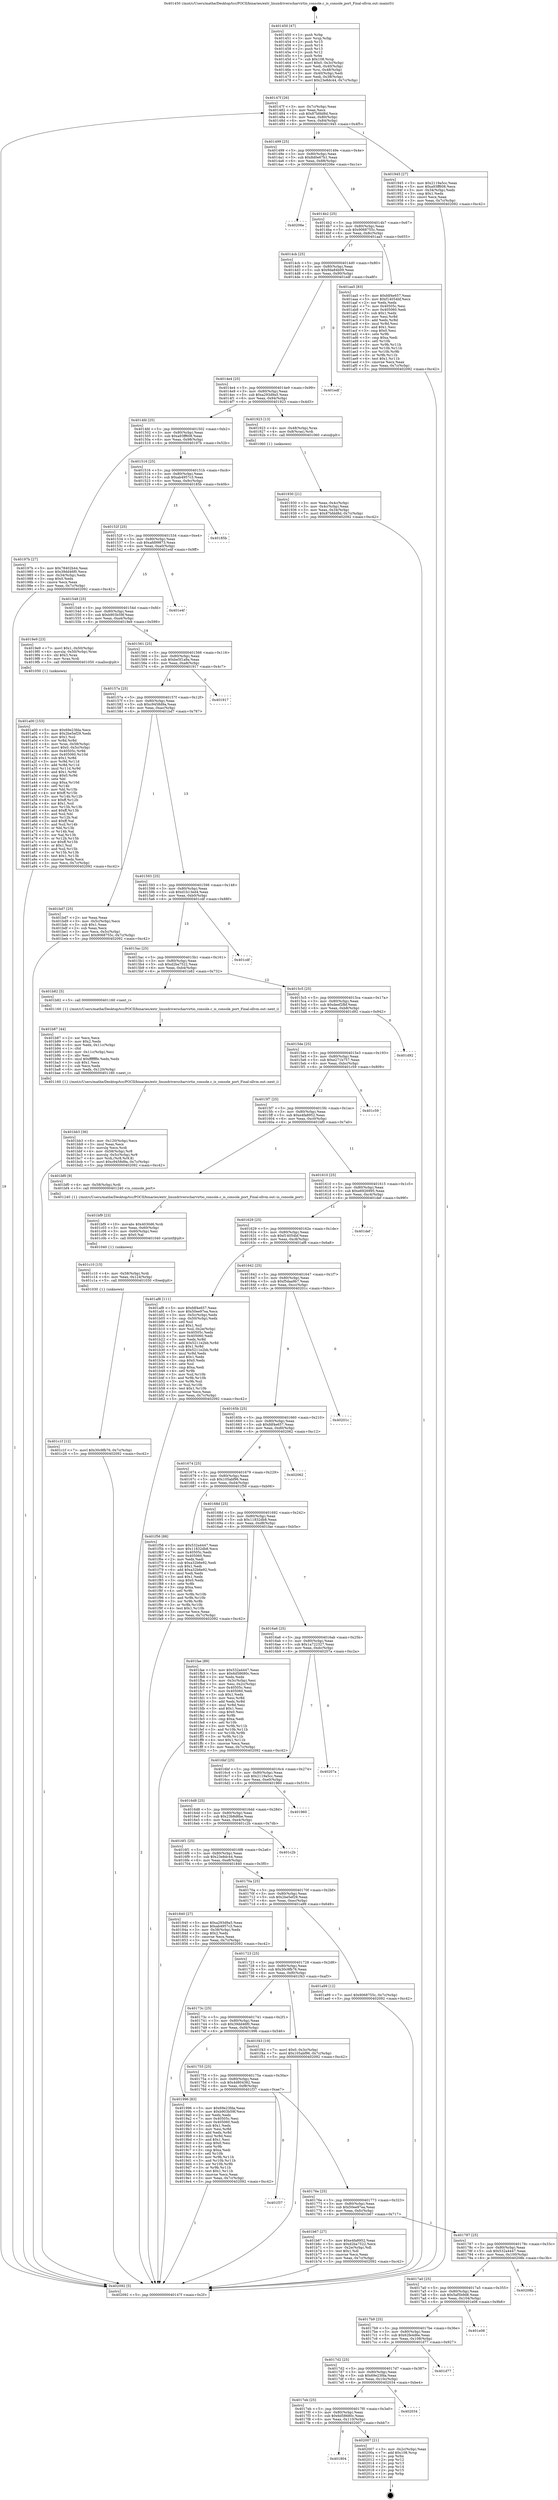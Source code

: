 digraph "0x401450" {
  label = "0x401450 (/mnt/c/Users/mathe/Desktop/tcc/POCII/binaries/extr_linuxdriverscharvirtio_console.c_is_console_port_Final-ollvm.out::main(0))"
  labelloc = "t"
  node[shape=record]

  Entry [label="",width=0.3,height=0.3,shape=circle,fillcolor=black,style=filled]
  "0x40147f" [label="{
     0x40147f [26]\l
     | [instrs]\l
     &nbsp;&nbsp;0x40147f \<+3\>: mov -0x7c(%rbp),%eax\l
     &nbsp;&nbsp;0x401482 \<+2\>: mov %eax,%ecx\l
     &nbsp;&nbsp;0x401484 \<+6\>: sub $0x87bfdd8d,%ecx\l
     &nbsp;&nbsp;0x40148a \<+3\>: mov %eax,-0x80(%rbp)\l
     &nbsp;&nbsp;0x40148d \<+6\>: mov %ecx,-0x84(%rbp)\l
     &nbsp;&nbsp;0x401493 \<+6\>: je 0000000000401945 \<main+0x4f5\>\l
  }"]
  "0x401945" [label="{
     0x401945 [27]\l
     | [instrs]\l
     &nbsp;&nbsp;0x401945 \<+5\>: mov $0x2119a5cc,%eax\l
     &nbsp;&nbsp;0x40194a \<+5\>: mov $0xa93ff608,%ecx\l
     &nbsp;&nbsp;0x40194f \<+3\>: mov -0x34(%rbp),%edx\l
     &nbsp;&nbsp;0x401952 \<+3\>: cmp $0x1,%edx\l
     &nbsp;&nbsp;0x401955 \<+3\>: cmovl %ecx,%eax\l
     &nbsp;&nbsp;0x401958 \<+3\>: mov %eax,-0x7c(%rbp)\l
     &nbsp;&nbsp;0x40195b \<+5\>: jmp 0000000000402092 \<main+0xc42\>\l
  }"]
  "0x401499" [label="{
     0x401499 [25]\l
     | [instrs]\l
     &nbsp;&nbsp;0x401499 \<+5\>: jmp 000000000040149e \<main+0x4e\>\l
     &nbsp;&nbsp;0x40149e \<+3\>: mov -0x80(%rbp),%eax\l
     &nbsp;&nbsp;0x4014a1 \<+5\>: sub $0x8d0e67b1,%eax\l
     &nbsp;&nbsp;0x4014a6 \<+6\>: mov %eax,-0x88(%rbp)\l
     &nbsp;&nbsp;0x4014ac \<+6\>: je 000000000040206e \<main+0xc1e\>\l
  }"]
  Exit [label="",width=0.3,height=0.3,shape=circle,fillcolor=black,style=filled,peripheries=2]
  "0x40206e" [label="{
     0x40206e\l
  }", style=dashed]
  "0x4014b2" [label="{
     0x4014b2 [25]\l
     | [instrs]\l
     &nbsp;&nbsp;0x4014b2 \<+5\>: jmp 00000000004014b7 \<main+0x67\>\l
     &nbsp;&nbsp;0x4014b7 \<+3\>: mov -0x80(%rbp),%eax\l
     &nbsp;&nbsp;0x4014ba \<+5\>: sub $0x9068755c,%eax\l
     &nbsp;&nbsp;0x4014bf \<+6\>: mov %eax,-0x8c(%rbp)\l
     &nbsp;&nbsp;0x4014c5 \<+6\>: je 0000000000401aa5 \<main+0x655\>\l
  }"]
  "0x401804" [label="{
     0x401804\l
  }", style=dashed]
  "0x401aa5" [label="{
     0x401aa5 [83]\l
     | [instrs]\l
     &nbsp;&nbsp;0x401aa5 \<+5\>: mov $0xfdf4e657,%eax\l
     &nbsp;&nbsp;0x401aaa \<+5\>: mov $0xf14054bf,%ecx\l
     &nbsp;&nbsp;0x401aaf \<+2\>: xor %edx,%edx\l
     &nbsp;&nbsp;0x401ab1 \<+7\>: mov 0x40505c,%esi\l
     &nbsp;&nbsp;0x401ab8 \<+7\>: mov 0x405060,%edi\l
     &nbsp;&nbsp;0x401abf \<+3\>: sub $0x1,%edx\l
     &nbsp;&nbsp;0x401ac2 \<+3\>: mov %esi,%r8d\l
     &nbsp;&nbsp;0x401ac5 \<+3\>: add %edx,%r8d\l
     &nbsp;&nbsp;0x401ac8 \<+4\>: imul %r8d,%esi\l
     &nbsp;&nbsp;0x401acc \<+3\>: and $0x1,%esi\l
     &nbsp;&nbsp;0x401acf \<+3\>: cmp $0x0,%esi\l
     &nbsp;&nbsp;0x401ad2 \<+4\>: sete %r9b\l
     &nbsp;&nbsp;0x401ad6 \<+3\>: cmp $0xa,%edi\l
     &nbsp;&nbsp;0x401ad9 \<+4\>: setl %r10b\l
     &nbsp;&nbsp;0x401add \<+3\>: mov %r9b,%r11b\l
     &nbsp;&nbsp;0x401ae0 \<+3\>: and %r10b,%r11b\l
     &nbsp;&nbsp;0x401ae3 \<+3\>: xor %r10b,%r9b\l
     &nbsp;&nbsp;0x401ae6 \<+3\>: or %r9b,%r11b\l
     &nbsp;&nbsp;0x401ae9 \<+4\>: test $0x1,%r11b\l
     &nbsp;&nbsp;0x401aed \<+3\>: cmovne %ecx,%eax\l
     &nbsp;&nbsp;0x401af0 \<+3\>: mov %eax,-0x7c(%rbp)\l
     &nbsp;&nbsp;0x401af3 \<+5\>: jmp 0000000000402092 \<main+0xc42\>\l
  }"]
  "0x4014cb" [label="{
     0x4014cb [25]\l
     | [instrs]\l
     &nbsp;&nbsp;0x4014cb \<+5\>: jmp 00000000004014d0 \<main+0x80\>\l
     &nbsp;&nbsp;0x4014d0 \<+3\>: mov -0x80(%rbp),%eax\l
     &nbsp;&nbsp;0x4014d3 \<+5\>: sub $0x9da84b09,%eax\l
     &nbsp;&nbsp;0x4014d8 \<+6\>: mov %eax,-0x90(%rbp)\l
     &nbsp;&nbsp;0x4014de \<+6\>: je 0000000000401edf \<main+0xa8f\>\l
  }"]
  "0x402007" [label="{
     0x402007 [21]\l
     | [instrs]\l
     &nbsp;&nbsp;0x402007 \<+3\>: mov -0x2c(%rbp),%eax\l
     &nbsp;&nbsp;0x40200a \<+7\>: add $0x108,%rsp\l
     &nbsp;&nbsp;0x402011 \<+1\>: pop %rbx\l
     &nbsp;&nbsp;0x402012 \<+2\>: pop %r12\l
     &nbsp;&nbsp;0x402014 \<+2\>: pop %r13\l
     &nbsp;&nbsp;0x402016 \<+2\>: pop %r14\l
     &nbsp;&nbsp;0x402018 \<+2\>: pop %r15\l
     &nbsp;&nbsp;0x40201a \<+1\>: pop %rbp\l
     &nbsp;&nbsp;0x40201b \<+1\>: ret\l
  }"]
  "0x401edf" [label="{
     0x401edf\l
  }", style=dashed]
  "0x4014e4" [label="{
     0x4014e4 [25]\l
     | [instrs]\l
     &nbsp;&nbsp;0x4014e4 \<+5\>: jmp 00000000004014e9 \<main+0x99\>\l
     &nbsp;&nbsp;0x4014e9 \<+3\>: mov -0x80(%rbp),%eax\l
     &nbsp;&nbsp;0x4014ec \<+5\>: sub $0xa293d9a5,%eax\l
     &nbsp;&nbsp;0x4014f1 \<+6\>: mov %eax,-0x94(%rbp)\l
     &nbsp;&nbsp;0x4014f7 \<+6\>: je 0000000000401923 \<main+0x4d3\>\l
  }"]
  "0x4017eb" [label="{
     0x4017eb [25]\l
     | [instrs]\l
     &nbsp;&nbsp;0x4017eb \<+5\>: jmp 00000000004017f0 \<main+0x3a0\>\l
     &nbsp;&nbsp;0x4017f0 \<+3\>: mov -0x80(%rbp),%eax\l
     &nbsp;&nbsp;0x4017f3 \<+5\>: sub $0x6d58680c,%eax\l
     &nbsp;&nbsp;0x4017f8 \<+6\>: mov %eax,-0x110(%rbp)\l
     &nbsp;&nbsp;0x4017fe \<+6\>: je 0000000000402007 \<main+0xbb7\>\l
  }"]
  "0x401923" [label="{
     0x401923 [13]\l
     | [instrs]\l
     &nbsp;&nbsp;0x401923 \<+4\>: mov -0x48(%rbp),%rax\l
     &nbsp;&nbsp;0x401927 \<+4\>: mov 0x8(%rax),%rdi\l
     &nbsp;&nbsp;0x40192b \<+5\>: call 0000000000401060 \<atoi@plt\>\l
     | [calls]\l
     &nbsp;&nbsp;0x401060 \{1\} (unknown)\l
  }"]
  "0x4014fd" [label="{
     0x4014fd [25]\l
     | [instrs]\l
     &nbsp;&nbsp;0x4014fd \<+5\>: jmp 0000000000401502 \<main+0xb2\>\l
     &nbsp;&nbsp;0x401502 \<+3\>: mov -0x80(%rbp),%eax\l
     &nbsp;&nbsp;0x401505 \<+5\>: sub $0xa93ff608,%eax\l
     &nbsp;&nbsp;0x40150a \<+6\>: mov %eax,-0x98(%rbp)\l
     &nbsp;&nbsp;0x401510 \<+6\>: je 000000000040197b \<main+0x52b\>\l
  }"]
  "0x402034" [label="{
     0x402034\l
  }", style=dashed]
  "0x40197b" [label="{
     0x40197b [27]\l
     | [instrs]\l
     &nbsp;&nbsp;0x40197b \<+5\>: mov $0x78402b44,%eax\l
     &nbsp;&nbsp;0x401980 \<+5\>: mov $0x39dd46f0,%ecx\l
     &nbsp;&nbsp;0x401985 \<+3\>: mov -0x34(%rbp),%edx\l
     &nbsp;&nbsp;0x401988 \<+3\>: cmp $0x0,%edx\l
     &nbsp;&nbsp;0x40198b \<+3\>: cmove %ecx,%eax\l
     &nbsp;&nbsp;0x40198e \<+3\>: mov %eax,-0x7c(%rbp)\l
     &nbsp;&nbsp;0x401991 \<+5\>: jmp 0000000000402092 \<main+0xc42\>\l
  }"]
  "0x401516" [label="{
     0x401516 [25]\l
     | [instrs]\l
     &nbsp;&nbsp;0x401516 \<+5\>: jmp 000000000040151b \<main+0xcb\>\l
     &nbsp;&nbsp;0x40151b \<+3\>: mov -0x80(%rbp),%eax\l
     &nbsp;&nbsp;0x40151e \<+5\>: sub $0xab4957c3,%eax\l
     &nbsp;&nbsp;0x401523 \<+6\>: mov %eax,-0x9c(%rbp)\l
     &nbsp;&nbsp;0x401529 \<+6\>: je 000000000040185b \<main+0x40b\>\l
  }"]
  "0x4017d2" [label="{
     0x4017d2 [25]\l
     | [instrs]\l
     &nbsp;&nbsp;0x4017d2 \<+5\>: jmp 00000000004017d7 \<main+0x387\>\l
     &nbsp;&nbsp;0x4017d7 \<+3\>: mov -0x80(%rbp),%eax\l
     &nbsp;&nbsp;0x4017da \<+5\>: sub $0x69e23fda,%eax\l
     &nbsp;&nbsp;0x4017df \<+6\>: mov %eax,-0x10c(%rbp)\l
     &nbsp;&nbsp;0x4017e5 \<+6\>: je 0000000000402034 \<main+0xbe4\>\l
  }"]
  "0x40185b" [label="{
     0x40185b\l
  }", style=dashed]
  "0x40152f" [label="{
     0x40152f [25]\l
     | [instrs]\l
     &nbsp;&nbsp;0x40152f \<+5\>: jmp 0000000000401534 \<main+0xe4\>\l
     &nbsp;&nbsp;0x401534 \<+3\>: mov -0x80(%rbp),%eax\l
     &nbsp;&nbsp;0x401537 \<+5\>: sub $0xafd99873,%eax\l
     &nbsp;&nbsp;0x40153c \<+6\>: mov %eax,-0xa0(%rbp)\l
     &nbsp;&nbsp;0x401542 \<+6\>: je 0000000000401e4f \<main+0x9ff\>\l
  }"]
  "0x401d77" [label="{
     0x401d77\l
  }", style=dashed]
  "0x401e4f" [label="{
     0x401e4f\l
  }", style=dashed]
  "0x401548" [label="{
     0x401548 [25]\l
     | [instrs]\l
     &nbsp;&nbsp;0x401548 \<+5\>: jmp 000000000040154d \<main+0xfd\>\l
     &nbsp;&nbsp;0x40154d \<+3\>: mov -0x80(%rbp),%eax\l
     &nbsp;&nbsp;0x401550 \<+5\>: sub $0xb903b59f,%eax\l
     &nbsp;&nbsp;0x401555 \<+6\>: mov %eax,-0xa4(%rbp)\l
     &nbsp;&nbsp;0x40155b \<+6\>: je 00000000004019e9 \<main+0x599\>\l
  }"]
  "0x4017b9" [label="{
     0x4017b9 [25]\l
     | [instrs]\l
     &nbsp;&nbsp;0x4017b9 \<+5\>: jmp 00000000004017be \<main+0x36e\>\l
     &nbsp;&nbsp;0x4017be \<+3\>: mov -0x80(%rbp),%eax\l
     &nbsp;&nbsp;0x4017c1 \<+5\>: sub $0x62fe4d6e,%eax\l
     &nbsp;&nbsp;0x4017c6 \<+6\>: mov %eax,-0x108(%rbp)\l
     &nbsp;&nbsp;0x4017cc \<+6\>: je 0000000000401d77 \<main+0x927\>\l
  }"]
  "0x4019e9" [label="{
     0x4019e9 [23]\l
     | [instrs]\l
     &nbsp;&nbsp;0x4019e9 \<+7\>: movl $0x1,-0x50(%rbp)\l
     &nbsp;&nbsp;0x4019f0 \<+4\>: movslq -0x50(%rbp),%rax\l
     &nbsp;&nbsp;0x4019f4 \<+4\>: shl $0x3,%rax\l
     &nbsp;&nbsp;0x4019f8 \<+3\>: mov %rax,%rdi\l
     &nbsp;&nbsp;0x4019fb \<+5\>: call 0000000000401050 \<malloc@plt\>\l
     | [calls]\l
     &nbsp;&nbsp;0x401050 \{1\} (unknown)\l
  }"]
  "0x401561" [label="{
     0x401561 [25]\l
     | [instrs]\l
     &nbsp;&nbsp;0x401561 \<+5\>: jmp 0000000000401566 \<main+0x116\>\l
     &nbsp;&nbsp;0x401566 \<+3\>: mov -0x80(%rbp),%eax\l
     &nbsp;&nbsp;0x401569 \<+5\>: sub $0xbe5f1a9a,%eax\l
     &nbsp;&nbsp;0x40156e \<+6\>: mov %eax,-0xa8(%rbp)\l
     &nbsp;&nbsp;0x401574 \<+6\>: je 0000000000401917 \<main+0x4c7\>\l
  }"]
  "0x401e08" [label="{
     0x401e08\l
  }", style=dashed]
  "0x401917" [label="{
     0x401917\l
  }", style=dashed]
  "0x40157a" [label="{
     0x40157a [25]\l
     | [instrs]\l
     &nbsp;&nbsp;0x40157a \<+5\>: jmp 000000000040157f \<main+0x12f\>\l
     &nbsp;&nbsp;0x40157f \<+3\>: mov -0x80(%rbp),%eax\l
     &nbsp;&nbsp;0x401582 \<+5\>: sub $0xc9458d9a,%eax\l
     &nbsp;&nbsp;0x401587 \<+6\>: mov %eax,-0xac(%rbp)\l
     &nbsp;&nbsp;0x40158d \<+6\>: je 0000000000401bd7 \<main+0x787\>\l
  }"]
  "0x4017a0" [label="{
     0x4017a0 [25]\l
     | [instrs]\l
     &nbsp;&nbsp;0x4017a0 \<+5\>: jmp 00000000004017a5 \<main+0x355\>\l
     &nbsp;&nbsp;0x4017a5 \<+3\>: mov -0x80(%rbp),%eax\l
     &nbsp;&nbsp;0x4017a8 \<+5\>: sub $0x5af5b9d8,%eax\l
     &nbsp;&nbsp;0x4017ad \<+6\>: mov %eax,-0x104(%rbp)\l
     &nbsp;&nbsp;0x4017b3 \<+6\>: je 0000000000401e08 \<main+0x9b8\>\l
  }"]
  "0x401bd7" [label="{
     0x401bd7 [25]\l
     | [instrs]\l
     &nbsp;&nbsp;0x401bd7 \<+2\>: xor %eax,%eax\l
     &nbsp;&nbsp;0x401bd9 \<+3\>: mov -0x5c(%rbp),%ecx\l
     &nbsp;&nbsp;0x401bdc \<+3\>: sub $0x1,%eax\l
     &nbsp;&nbsp;0x401bdf \<+2\>: sub %eax,%ecx\l
     &nbsp;&nbsp;0x401be1 \<+3\>: mov %ecx,-0x5c(%rbp)\l
     &nbsp;&nbsp;0x401be4 \<+7\>: movl $0x9068755c,-0x7c(%rbp)\l
     &nbsp;&nbsp;0x401beb \<+5\>: jmp 0000000000402092 \<main+0xc42\>\l
  }"]
  "0x401593" [label="{
     0x401593 [25]\l
     | [instrs]\l
     &nbsp;&nbsp;0x401593 \<+5\>: jmp 0000000000401598 \<main+0x148\>\l
     &nbsp;&nbsp;0x401598 \<+3\>: mov -0x80(%rbp),%eax\l
     &nbsp;&nbsp;0x40159b \<+5\>: sub $0xd1b13ed4,%eax\l
     &nbsp;&nbsp;0x4015a0 \<+6\>: mov %eax,-0xb0(%rbp)\l
     &nbsp;&nbsp;0x4015a6 \<+6\>: je 0000000000401cdf \<main+0x88f\>\l
  }"]
  "0x40208b" [label="{
     0x40208b\l
  }", style=dashed]
  "0x401cdf" [label="{
     0x401cdf\l
  }", style=dashed]
  "0x4015ac" [label="{
     0x4015ac [25]\l
     | [instrs]\l
     &nbsp;&nbsp;0x4015ac \<+5\>: jmp 00000000004015b1 \<main+0x161\>\l
     &nbsp;&nbsp;0x4015b1 \<+3\>: mov -0x80(%rbp),%eax\l
     &nbsp;&nbsp;0x4015b4 \<+5\>: sub $0xd2ba7522,%eax\l
     &nbsp;&nbsp;0x4015b9 \<+6\>: mov %eax,-0xb4(%rbp)\l
     &nbsp;&nbsp;0x4015bf \<+6\>: je 0000000000401b82 \<main+0x732\>\l
  }"]
  "0x401c1f" [label="{
     0x401c1f [12]\l
     | [instrs]\l
     &nbsp;&nbsp;0x401c1f \<+7\>: movl $0x30c9fb76,-0x7c(%rbp)\l
     &nbsp;&nbsp;0x401c26 \<+5\>: jmp 0000000000402092 \<main+0xc42\>\l
  }"]
  "0x401b82" [label="{
     0x401b82 [5]\l
     | [instrs]\l
     &nbsp;&nbsp;0x401b82 \<+5\>: call 0000000000401160 \<next_i\>\l
     | [calls]\l
     &nbsp;&nbsp;0x401160 \{1\} (/mnt/c/Users/mathe/Desktop/tcc/POCII/binaries/extr_linuxdriverscharvirtio_console.c_is_console_port_Final-ollvm.out::next_i)\l
  }"]
  "0x4015c5" [label="{
     0x4015c5 [25]\l
     | [instrs]\l
     &nbsp;&nbsp;0x4015c5 \<+5\>: jmp 00000000004015ca \<main+0x17a\>\l
     &nbsp;&nbsp;0x4015ca \<+3\>: mov -0x80(%rbp),%eax\l
     &nbsp;&nbsp;0x4015cd \<+5\>: sub $0xdeef2fbf,%eax\l
     &nbsp;&nbsp;0x4015d2 \<+6\>: mov %eax,-0xb8(%rbp)\l
     &nbsp;&nbsp;0x4015d8 \<+6\>: je 0000000000401d92 \<main+0x942\>\l
  }"]
  "0x401c10" [label="{
     0x401c10 [15]\l
     | [instrs]\l
     &nbsp;&nbsp;0x401c10 \<+4\>: mov -0x58(%rbp),%rdi\l
     &nbsp;&nbsp;0x401c14 \<+6\>: mov %eax,-0x124(%rbp)\l
     &nbsp;&nbsp;0x401c1a \<+5\>: call 0000000000401030 \<free@plt\>\l
     | [calls]\l
     &nbsp;&nbsp;0x401030 \{1\} (unknown)\l
  }"]
  "0x401d92" [label="{
     0x401d92\l
  }", style=dashed]
  "0x4015de" [label="{
     0x4015de [25]\l
     | [instrs]\l
     &nbsp;&nbsp;0x4015de \<+5\>: jmp 00000000004015e3 \<main+0x193\>\l
     &nbsp;&nbsp;0x4015e3 \<+3\>: mov -0x80(%rbp),%eax\l
     &nbsp;&nbsp;0x4015e6 \<+5\>: sub $0xe271b757,%eax\l
     &nbsp;&nbsp;0x4015eb \<+6\>: mov %eax,-0xbc(%rbp)\l
     &nbsp;&nbsp;0x4015f1 \<+6\>: je 0000000000401c59 \<main+0x809\>\l
  }"]
  "0x401bf9" [label="{
     0x401bf9 [23]\l
     | [instrs]\l
     &nbsp;&nbsp;0x401bf9 \<+10\>: movabs $0x4030d6,%rdi\l
     &nbsp;&nbsp;0x401c03 \<+3\>: mov %eax,-0x60(%rbp)\l
     &nbsp;&nbsp;0x401c06 \<+3\>: mov -0x60(%rbp),%esi\l
     &nbsp;&nbsp;0x401c09 \<+2\>: mov $0x0,%al\l
     &nbsp;&nbsp;0x401c0b \<+5\>: call 0000000000401040 \<printf@plt\>\l
     | [calls]\l
     &nbsp;&nbsp;0x401040 \{1\} (unknown)\l
  }"]
  "0x401c59" [label="{
     0x401c59\l
  }", style=dashed]
  "0x4015f7" [label="{
     0x4015f7 [25]\l
     | [instrs]\l
     &nbsp;&nbsp;0x4015f7 \<+5\>: jmp 00000000004015fc \<main+0x1ac\>\l
     &nbsp;&nbsp;0x4015fc \<+3\>: mov -0x80(%rbp),%eax\l
     &nbsp;&nbsp;0x4015ff \<+5\>: sub $0xe4fa8952,%eax\l
     &nbsp;&nbsp;0x401604 \<+6\>: mov %eax,-0xc0(%rbp)\l
     &nbsp;&nbsp;0x40160a \<+6\>: je 0000000000401bf0 \<main+0x7a0\>\l
  }"]
  "0x401bb3" [label="{
     0x401bb3 [36]\l
     | [instrs]\l
     &nbsp;&nbsp;0x401bb3 \<+6\>: mov -0x120(%rbp),%ecx\l
     &nbsp;&nbsp;0x401bb9 \<+3\>: imul %eax,%ecx\l
     &nbsp;&nbsp;0x401bbc \<+3\>: movslq %ecx,%rdi\l
     &nbsp;&nbsp;0x401bbf \<+4\>: mov -0x58(%rbp),%r8\l
     &nbsp;&nbsp;0x401bc3 \<+4\>: movslq -0x5c(%rbp),%r9\l
     &nbsp;&nbsp;0x401bc7 \<+4\>: mov %rdi,(%r8,%r9,8)\l
     &nbsp;&nbsp;0x401bcb \<+7\>: movl $0xc9458d9a,-0x7c(%rbp)\l
     &nbsp;&nbsp;0x401bd2 \<+5\>: jmp 0000000000402092 \<main+0xc42\>\l
  }"]
  "0x401bf0" [label="{
     0x401bf0 [9]\l
     | [instrs]\l
     &nbsp;&nbsp;0x401bf0 \<+4\>: mov -0x58(%rbp),%rdi\l
     &nbsp;&nbsp;0x401bf4 \<+5\>: call 0000000000401240 \<is_console_port\>\l
     | [calls]\l
     &nbsp;&nbsp;0x401240 \{1\} (/mnt/c/Users/mathe/Desktop/tcc/POCII/binaries/extr_linuxdriverscharvirtio_console.c_is_console_port_Final-ollvm.out::is_console_port)\l
  }"]
  "0x401610" [label="{
     0x401610 [25]\l
     | [instrs]\l
     &nbsp;&nbsp;0x401610 \<+5\>: jmp 0000000000401615 \<main+0x1c5\>\l
     &nbsp;&nbsp;0x401615 \<+3\>: mov -0x80(%rbp),%eax\l
     &nbsp;&nbsp;0x401618 \<+5\>: sub $0xe6926995,%eax\l
     &nbsp;&nbsp;0x40161d \<+6\>: mov %eax,-0xc4(%rbp)\l
     &nbsp;&nbsp;0x401623 \<+6\>: je 0000000000401def \<main+0x99f\>\l
  }"]
  "0x401b87" [label="{
     0x401b87 [44]\l
     | [instrs]\l
     &nbsp;&nbsp;0x401b87 \<+2\>: xor %ecx,%ecx\l
     &nbsp;&nbsp;0x401b89 \<+5\>: mov $0x2,%edx\l
     &nbsp;&nbsp;0x401b8e \<+6\>: mov %edx,-0x11c(%rbp)\l
     &nbsp;&nbsp;0x401b94 \<+1\>: cltd\l
     &nbsp;&nbsp;0x401b95 \<+6\>: mov -0x11c(%rbp),%esi\l
     &nbsp;&nbsp;0x401b9b \<+2\>: idiv %esi\l
     &nbsp;&nbsp;0x401b9d \<+6\>: imul $0xfffffffe,%edx,%edx\l
     &nbsp;&nbsp;0x401ba3 \<+3\>: sub $0x1,%ecx\l
     &nbsp;&nbsp;0x401ba6 \<+2\>: sub %ecx,%edx\l
     &nbsp;&nbsp;0x401ba8 \<+6\>: mov %edx,-0x120(%rbp)\l
     &nbsp;&nbsp;0x401bae \<+5\>: call 0000000000401160 \<next_i\>\l
     | [calls]\l
     &nbsp;&nbsp;0x401160 \{1\} (/mnt/c/Users/mathe/Desktop/tcc/POCII/binaries/extr_linuxdriverscharvirtio_console.c_is_console_port_Final-ollvm.out::next_i)\l
  }"]
  "0x401def" [label="{
     0x401def\l
  }", style=dashed]
  "0x401629" [label="{
     0x401629 [25]\l
     | [instrs]\l
     &nbsp;&nbsp;0x401629 \<+5\>: jmp 000000000040162e \<main+0x1de\>\l
     &nbsp;&nbsp;0x40162e \<+3\>: mov -0x80(%rbp),%eax\l
     &nbsp;&nbsp;0x401631 \<+5\>: sub $0xf14054bf,%eax\l
     &nbsp;&nbsp;0x401636 \<+6\>: mov %eax,-0xc8(%rbp)\l
     &nbsp;&nbsp;0x40163c \<+6\>: je 0000000000401af8 \<main+0x6a8\>\l
  }"]
  "0x401787" [label="{
     0x401787 [25]\l
     | [instrs]\l
     &nbsp;&nbsp;0x401787 \<+5\>: jmp 000000000040178c \<main+0x33c\>\l
     &nbsp;&nbsp;0x40178c \<+3\>: mov -0x80(%rbp),%eax\l
     &nbsp;&nbsp;0x40178f \<+5\>: sub $0x532a4447,%eax\l
     &nbsp;&nbsp;0x401794 \<+6\>: mov %eax,-0x100(%rbp)\l
     &nbsp;&nbsp;0x40179a \<+6\>: je 000000000040208b \<main+0xc3b\>\l
  }"]
  "0x401af8" [label="{
     0x401af8 [111]\l
     | [instrs]\l
     &nbsp;&nbsp;0x401af8 \<+5\>: mov $0xfdf4e657,%eax\l
     &nbsp;&nbsp;0x401afd \<+5\>: mov $0x50ee97ea,%ecx\l
     &nbsp;&nbsp;0x401b02 \<+3\>: mov -0x5c(%rbp),%edx\l
     &nbsp;&nbsp;0x401b05 \<+3\>: cmp -0x50(%rbp),%edx\l
     &nbsp;&nbsp;0x401b08 \<+4\>: setl %sil\l
     &nbsp;&nbsp;0x401b0c \<+4\>: and $0x1,%sil\l
     &nbsp;&nbsp;0x401b10 \<+4\>: mov %sil,-0x2e(%rbp)\l
     &nbsp;&nbsp;0x401b14 \<+7\>: mov 0x40505c,%edx\l
     &nbsp;&nbsp;0x401b1b \<+7\>: mov 0x405060,%edi\l
     &nbsp;&nbsp;0x401b22 \<+3\>: mov %edx,%r8d\l
     &nbsp;&nbsp;0x401b25 \<+7\>: add $0x5211e2bb,%r8d\l
     &nbsp;&nbsp;0x401b2c \<+4\>: sub $0x1,%r8d\l
     &nbsp;&nbsp;0x401b30 \<+7\>: sub $0x5211e2bb,%r8d\l
     &nbsp;&nbsp;0x401b37 \<+4\>: imul %r8d,%edx\l
     &nbsp;&nbsp;0x401b3b \<+3\>: and $0x1,%edx\l
     &nbsp;&nbsp;0x401b3e \<+3\>: cmp $0x0,%edx\l
     &nbsp;&nbsp;0x401b41 \<+4\>: sete %sil\l
     &nbsp;&nbsp;0x401b45 \<+3\>: cmp $0xa,%edi\l
     &nbsp;&nbsp;0x401b48 \<+4\>: setl %r9b\l
     &nbsp;&nbsp;0x401b4c \<+3\>: mov %sil,%r10b\l
     &nbsp;&nbsp;0x401b4f \<+3\>: and %r9b,%r10b\l
     &nbsp;&nbsp;0x401b52 \<+3\>: xor %r9b,%sil\l
     &nbsp;&nbsp;0x401b55 \<+3\>: or %sil,%r10b\l
     &nbsp;&nbsp;0x401b58 \<+4\>: test $0x1,%r10b\l
     &nbsp;&nbsp;0x401b5c \<+3\>: cmovne %ecx,%eax\l
     &nbsp;&nbsp;0x401b5f \<+3\>: mov %eax,-0x7c(%rbp)\l
     &nbsp;&nbsp;0x401b62 \<+5\>: jmp 0000000000402092 \<main+0xc42\>\l
  }"]
  "0x401642" [label="{
     0x401642 [25]\l
     | [instrs]\l
     &nbsp;&nbsp;0x401642 \<+5\>: jmp 0000000000401647 \<main+0x1f7\>\l
     &nbsp;&nbsp;0x401647 \<+3\>: mov -0x80(%rbp),%eax\l
     &nbsp;&nbsp;0x40164a \<+5\>: sub $0xf5daa9b7,%eax\l
     &nbsp;&nbsp;0x40164f \<+6\>: mov %eax,-0xcc(%rbp)\l
     &nbsp;&nbsp;0x401655 \<+6\>: je 000000000040201c \<main+0xbcc\>\l
  }"]
  "0x401b67" [label="{
     0x401b67 [27]\l
     | [instrs]\l
     &nbsp;&nbsp;0x401b67 \<+5\>: mov $0xe4fa8952,%eax\l
     &nbsp;&nbsp;0x401b6c \<+5\>: mov $0xd2ba7522,%ecx\l
     &nbsp;&nbsp;0x401b71 \<+3\>: mov -0x2e(%rbp),%dl\l
     &nbsp;&nbsp;0x401b74 \<+3\>: test $0x1,%dl\l
     &nbsp;&nbsp;0x401b77 \<+3\>: cmovne %ecx,%eax\l
     &nbsp;&nbsp;0x401b7a \<+3\>: mov %eax,-0x7c(%rbp)\l
     &nbsp;&nbsp;0x401b7d \<+5\>: jmp 0000000000402092 \<main+0xc42\>\l
  }"]
  "0x40201c" [label="{
     0x40201c\l
  }", style=dashed]
  "0x40165b" [label="{
     0x40165b [25]\l
     | [instrs]\l
     &nbsp;&nbsp;0x40165b \<+5\>: jmp 0000000000401660 \<main+0x210\>\l
     &nbsp;&nbsp;0x401660 \<+3\>: mov -0x80(%rbp),%eax\l
     &nbsp;&nbsp;0x401663 \<+5\>: sub $0xfdf4e657,%eax\l
     &nbsp;&nbsp;0x401668 \<+6\>: mov %eax,-0xd0(%rbp)\l
     &nbsp;&nbsp;0x40166e \<+6\>: je 0000000000402062 \<main+0xc12\>\l
  }"]
  "0x40176e" [label="{
     0x40176e [25]\l
     | [instrs]\l
     &nbsp;&nbsp;0x40176e \<+5\>: jmp 0000000000401773 \<main+0x323\>\l
     &nbsp;&nbsp;0x401773 \<+3\>: mov -0x80(%rbp),%eax\l
     &nbsp;&nbsp;0x401776 \<+5\>: sub $0x50ee97ea,%eax\l
     &nbsp;&nbsp;0x40177b \<+6\>: mov %eax,-0xfc(%rbp)\l
     &nbsp;&nbsp;0x401781 \<+6\>: je 0000000000401b67 \<main+0x717\>\l
  }"]
  "0x402062" [label="{
     0x402062\l
  }", style=dashed]
  "0x401674" [label="{
     0x401674 [25]\l
     | [instrs]\l
     &nbsp;&nbsp;0x401674 \<+5\>: jmp 0000000000401679 \<main+0x229\>\l
     &nbsp;&nbsp;0x401679 \<+3\>: mov -0x80(%rbp),%eax\l
     &nbsp;&nbsp;0x40167c \<+5\>: sub $0x105abf96,%eax\l
     &nbsp;&nbsp;0x401681 \<+6\>: mov %eax,-0xd4(%rbp)\l
     &nbsp;&nbsp;0x401687 \<+6\>: je 0000000000401f56 \<main+0xb06\>\l
  }"]
  "0x401f37" [label="{
     0x401f37\l
  }", style=dashed]
  "0x401f56" [label="{
     0x401f56 [88]\l
     | [instrs]\l
     &nbsp;&nbsp;0x401f56 \<+5\>: mov $0x532a4447,%eax\l
     &nbsp;&nbsp;0x401f5b \<+5\>: mov $0x11832db8,%ecx\l
     &nbsp;&nbsp;0x401f60 \<+7\>: mov 0x40505c,%edx\l
     &nbsp;&nbsp;0x401f67 \<+7\>: mov 0x405060,%esi\l
     &nbsp;&nbsp;0x401f6e \<+2\>: mov %edx,%edi\l
     &nbsp;&nbsp;0x401f70 \<+6\>: sub $0xa32b6e92,%edi\l
     &nbsp;&nbsp;0x401f76 \<+3\>: sub $0x1,%edi\l
     &nbsp;&nbsp;0x401f79 \<+6\>: add $0xa32b6e92,%edi\l
     &nbsp;&nbsp;0x401f7f \<+3\>: imul %edi,%edx\l
     &nbsp;&nbsp;0x401f82 \<+3\>: and $0x1,%edx\l
     &nbsp;&nbsp;0x401f85 \<+3\>: cmp $0x0,%edx\l
     &nbsp;&nbsp;0x401f88 \<+4\>: sete %r8b\l
     &nbsp;&nbsp;0x401f8c \<+3\>: cmp $0xa,%esi\l
     &nbsp;&nbsp;0x401f8f \<+4\>: setl %r9b\l
     &nbsp;&nbsp;0x401f93 \<+3\>: mov %r8b,%r10b\l
     &nbsp;&nbsp;0x401f96 \<+3\>: and %r9b,%r10b\l
     &nbsp;&nbsp;0x401f99 \<+3\>: xor %r9b,%r8b\l
     &nbsp;&nbsp;0x401f9c \<+3\>: or %r8b,%r10b\l
     &nbsp;&nbsp;0x401f9f \<+4\>: test $0x1,%r10b\l
     &nbsp;&nbsp;0x401fa3 \<+3\>: cmovne %ecx,%eax\l
     &nbsp;&nbsp;0x401fa6 \<+3\>: mov %eax,-0x7c(%rbp)\l
     &nbsp;&nbsp;0x401fa9 \<+5\>: jmp 0000000000402092 \<main+0xc42\>\l
  }"]
  "0x40168d" [label="{
     0x40168d [25]\l
     | [instrs]\l
     &nbsp;&nbsp;0x40168d \<+5\>: jmp 0000000000401692 \<main+0x242\>\l
     &nbsp;&nbsp;0x401692 \<+3\>: mov -0x80(%rbp),%eax\l
     &nbsp;&nbsp;0x401695 \<+5\>: sub $0x11832db8,%eax\l
     &nbsp;&nbsp;0x40169a \<+6\>: mov %eax,-0xd8(%rbp)\l
     &nbsp;&nbsp;0x4016a0 \<+6\>: je 0000000000401fae \<main+0xb5e\>\l
  }"]
  "0x401a00" [label="{
     0x401a00 [153]\l
     | [instrs]\l
     &nbsp;&nbsp;0x401a00 \<+5\>: mov $0x69e23fda,%ecx\l
     &nbsp;&nbsp;0x401a05 \<+5\>: mov $0x2be5ef29,%edx\l
     &nbsp;&nbsp;0x401a0a \<+3\>: mov $0x1,%sil\l
     &nbsp;&nbsp;0x401a0d \<+3\>: xor %r8d,%r8d\l
     &nbsp;&nbsp;0x401a10 \<+4\>: mov %rax,-0x58(%rbp)\l
     &nbsp;&nbsp;0x401a14 \<+7\>: movl $0x0,-0x5c(%rbp)\l
     &nbsp;&nbsp;0x401a1b \<+8\>: mov 0x40505c,%r9d\l
     &nbsp;&nbsp;0x401a23 \<+8\>: mov 0x405060,%r10d\l
     &nbsp;&nbsp;0x401a2b \<+4\>: sub $0x1,%r8d\l
     &nbsp;&nbsp;0x401a2f \<+3\>: mov %r9d,%r11d\l
     &nbsp;&nbsp;0x401a32 \<+3\>: add %r8d,%r11d\l
     &nbsp;&nbsp;0x401a35 \<+4\>: imul %r11d,%r9d\l
     &nbsp;&nbsp;0x401a39 \<+4\>: and $0x1,%r9d\l
     &nbsp;&nbsp;0x401a3d \<+4\>: cmp $0x0,%r9d\l
     &nbsp;&nbsp;0x401a41 \<+3\>: sete %bl\l
     &nbsp;&nbsp;0x401a44 \<+4\>: cmp $0xa,%r10d\l
     &nbsp;&nbsp;0x401a48 \<+4\>: setl %r14b\l
     &nbsp;&nbsp;0x401a4c \<+3\>: mov %bl,%r15b\l
     &nbsp;&nbsp;0x401a4f \<+4\>: xor $0xff,%r15b\l
     &nbsp;&nbsp;0x401a53 \<+3\>: mov %r14b,%r12b\l
     &nbsp;&nbsp;0x401a56 \<+4\>: xor $0xff,%r12b\l
     &nbsp;&nbsp;0x401a5a \<+4\>: xor $0x1,%sil\l
     &nbsp;&nbsp;0x401a5e \<+3\>: mov %r15b,%r13b\l
     &nbsp;&nbsp;0x401a61 \<+4\>: and $0xff,%r13b\l
     &nbsp;&nbsp;0x401a65 \<+3\>: and %sil,%bl\l
     &nbsp;&nbsp;0x401a68 \<+3\>: mov %r12b,%al\l
     &nbsp;&nbsp;0x401a6b \<+2\>: and $0xff,%al\l
     &nbsp;&nbsp;0x401a6d \<+3\>: and %sil,%r14b\l
     &nbsp;&nbsp;0x401a70 \<+3\>: or %bl,%r13b\l
     &nbsp;&nbsp;0x401a73 \<+3\>: or %r14b,%al\l
     &nbsp;&nbsp;0x401a76 \<+3\>: xor %al,%r13b\l
     &nbsp;&nbsp;0x401a79 \<+3\>: or %r12b,%r15b\l
     &nbsp;&nbsp;0x401a7c \<+4\>: xor $0xff,%r15b\l
     &nbsp;&nbsp;0x401a80 \<+4\>: or $0x1,%sil\l
     &nbsp;&nbsp;0x401a84 \<+3\>: and %sil,%r15b\l
     &nbsp;&nbsp;0x401a87 \<+3\>: or %r15b,%r13b\l
     &nbsp;&nbsp;0x401a8a \<+4\>: test $0x1,%r13b\l
     &nbsp;&nbsp;0x401a8e \<+3\>: cmovne %edx,%ecx\l
     &nbsp;&nbsp;0x401a91 \<+3\>: mov %ecx,-0x7c(%rbp)\l
     &nbsp;&nbsp;0x401a94 \<+5\>: jmp 0000000000402092 \<main+0xc42\>\l
  }"]
  "0x401fae" [label="{
     0x401fae [89]\l
     | [instrs]\l
     &nbsp;&nbsp;0x401fae \<+5\>: mov $0x532a4447,%eax\l
     &nbsp;&nbsp;0x401fb3 \<+5\>: mov $0x6d58680c,%ecx\l
     &nbsp;&nbsp;0x401fb8 \<+2\>: xor %edx,%edx\l
     &nbsp;&nbsp;0x401fba \<+3\>: mov -0x3c(%rbp),%esi\l
     &nbsp;&nbsp;0x401fbd \<+3\>: mov %esi,-0x2c(%rbp)\l
     &nbsp;&nbsp;0x401fc0 \<+7\>: mov 0x40505c,%esi\l
     &nbsp;&nbsp;0x401fc7 \<+7\>: mov 0x405060,%edi\l
     &nbsp;&nbsp;0x401fce \<+3\>: sub $0x1,%edx\l
     &nbsp;&nbsp;0x401fd1 \<+3\>: mov %esi,%r8d\l
     &nbsp;&nbsp;0x401fd4 \<+3\>: add %edx,%r8d\l
     &nbsp;&nbsp;0x401fd7 \<+4\>: imul %r8d,%esi\l
     &nbsp;&nbsp;0x401fdb \<+3\>: and $0x1,%esi\l
     &nbsp;&nbsp;0x401fde \<+3\>: cmp $0x0,%esi\l
     &nbsp;&nbsp;0x401fe1 \<+4\>: sete %r9b\l
     &nbsp;&nbsp;0x401fe5 \<+3\>: cmp $0xa,%edi\l
     &nbsp;&nbsp;0x401fe8 \<+4\>: setl %r10b\l
     &nbsp;&nbsp;0x401fec \<+3\>: mov %r9b,%r11b\l
     &nbsp;&nbsp;0x401fef \<+3\>: and %r10b,%r11b\l
     &nbsp;&nbsp;0x401ff2 \<+3\>: xor %r10b,%r9b\l
     &nbsp;&nbsp;0x401ff5 \<+3\>: or %r9b,%r11b\l
     &nbsp;&nbsp;0x401ff8 \<+4\>: test $0x1,%r11b\l
     &nbsp;&nbsp;0x401ffc \<+3\>: cmovne %ecx,%eax\l
     &nbsp;&nbsp;0x401fff \<+3\>: mov %eax,-0x7c(%rbp)\l
     &nbsp;&nbsp;0x402002 \<+5\>: jmp 0000000000402092 \<main+0xc42\>\l
  }"]
  "0x4016a6" [label="{
     0x4016a6 [25]\l
     | [instrs]\l
     &nbsp;&nbsp;0x4016a6 \<+5\>: jmp 00000000004016ab \<main+0x25b\>\l
     &nbsp;&nbsp;0x4016ab \<+3\>: mov -0x80(%rbp),%eax\l
     &nbsp;&nbsp;0x4016ae \<+5\>: sub $0x1a722327,%eax\l
     &nbsp;&nbsp;0x4016b3 \<+6\>: mov %eax,-0xdc(%rbp)\l
     &nbsp;&nbsp;0x4016b9 \<+6\>: je 000000000040207a \<main+0xc2a\>\l
  }"]
  "0x401755" [label="{
     0x401755 [25]\l
     | [instrs]\l
     &nbsp;&nbsp;0x401755 \<+5\>: jmp 000000000040175a \<main+0x30a\>\l
     &nbsp;&nbsp;0x40175a \<+3\>: mov -0x80(%rbp),%eax\l
     &nbsp;&nbsp;0x40175d \<+5\>: sub $0x4d804382,%eax\l
     &nbsp;&nbsp;0x401762 \<+6\>: mov %eax,-0xf8(%rbp)\l
     &nbsp;&nbsp;0x401768 \<+6\>: je 0000000000401f37 \<main+0xae7\>\l
  }"]
  "0x40207a" [label="{
     0x40207a\l
  }", style=dashed]
  "0x4016bf" [label="{
     0x4016bf [25]\l
     | [instrs]\l
     &nbsp;&nbsp;0x4016bf \<+5\>: jmp 00000000004016c4 \<main+0x274\>\l
     &nbsp;&nbsp;0x4016c4 \<+3\>: mov -0x80(%rbp),%eax\l
     &nbsp;&nbsp;0x4016c7 \<+5\>: sub $0x2119a5cc,%eax\l
     &nbsp;&nbsp;0x4016cc \<+6\>: mov %eax,-0xe0(%rbp)\l
     &nbsp;&nbsp;0x4016d2 \<+6\>: je 0000000000401960 \<main+0x510\>\l
  }"]
  "0x401996" [label="{
     0x401996 [83]\l
     | [instrs]\l
     &nbsp;&nbsp;0x401996 \<+5\>: mov $0x69e23fda,%eax\l
     &nbsp;&nbsp;0x40199b \<+5\>: mov $0xb903b59f,%ecx\l
     &nbsp;&nbsp;0x4019a0 \<+2\>: xor %edx,%edx\l
     &nbsp;&nbsp;0x4019a2 \<+7\>: mov 0x40505c,%esi\l
     &nbsp;&nbsp;0x4019a9 \<+7\>: mov 0x405060,%edi\l
     &nbsp;&nbsp;0x4019b0 \<+3\>: sub $0x1,%edx\l
     &nbsp;&nbsp;0x4019b3 \<+3\>: mov %esi,%r8d\l
     &nbsp;&nbsp;0x4019b6 \<+3\>: add %edx,%r8d\l
     &nbsp;&nbsp;0x4019b9 \<+4\>: imul %r8d,%esi\l
     &nbsp;&nbsp;0x4019bd \<+3\>: and $0x1,%esi\l
     &nbsp;&nbsp;0x4019c0 \<+3\>: cmp $0x0,%esi\l
     &nbsp;&nbsp;0x4019c3 \<+4\>: sete %r9b\l
     &nbsp;&nbsp;0x4019c7 \<+3\>: cmp $0xa,%edi\l
     &nbsp;&nbsp;0x4019ca \<+4\>: setl %r10b\l
     &nbsp;&nbsp;0x4019ce \<+3\>: mov %r9b,%r11b\l
     &nbsp;&nbsp;0x4019d1 \<+3\>: and %r10b,%r11b\l
     &nbsp;&nbsp;0x4019d4 \<+3\>: xor %r10b,%r9b\l
     &nbsp;&nbsp;0x4019d7 \<+3\>: or %r9b,%r11b\l
     &nbsp;&nbsp;0x4019da \<+4\>: test $0x1,%r11b\l
     &nbsp;&nbsp;0x4019de \<+3\>: cmovne %ecx,%eax\l
     &nbsp;&nbsp;0x4019e1 \<+3\>: mov %eax,-0x7c(%rbp)\l
     &nbsp;&nbsp;0x4019e4 \<+5\>: jmp 0000000000402092 \<main+0xc42\>\l
  }"]
  "0x401960" [label="{
     0x401960\l
  }", style=dashed]
  "0x4016d8" [label="{
     0x4016d8 [25]\l
     | [instrs]\l
     &nbsp;&nbsp;0x4016d8 \<+5\>: jmp 00000000004016dd \<main+0x28d\>\l
     &nbsp;&nbsp;0x4016dd \<+3\>: mov -0x80(%rbp),%eax\l
     &nbsp;&nbsp;0x4016e0 \<+5\>: sub $0x23b8d6be,%eax\l
     &nbsp;&nbsp;0x4016e5 \<+6\>: mov %eax,-0xe4(%rbp)\l
     &nbsp;&nbsp;0x4016eb \<+6\>: je 0000000000401c2b \<main+0x7db\>\l
  }"]
  "0x40173c" [label="{
     0x40173c [25]\l
     | [instrs]\l
     &nbsp;&nbsp;0x40173c \<+5\>: jmp 0000000000401741 \<main+0x2f1\>\l
     &nbsp;&nbsp;0x401741 \<+3\>: mov -0x80(%rbp),%eax\l
     &nbsp;&nbsp;0x401744 \<+5\>: sub $0x39dd46f0,%eax\l
     &nbsp;&nbsp;0x401749 \<+6\>: mov %eax,-0xf4(%rbp)\l
     &nbsp;&nbsp;0x40174f \<+6\>: je 0000000000401996 \<main+0x546\>\l
  }"]
  "0x401c2b" [label="{
     0x401c2b\l
  }", style=dashed]
  "0x4016f1" [label="{
     0x4016f1 [25]\l
     | [instrs]\l
     &nbsp;&nbsp;0x4016f1 \<+5\>: jmp 00000000004016f6 \<main+0x2a6\>\l
     &nbsp;&nbsp;0x4016f6 \<+3\>: mov -0x80(%rbp),%eax\l
     &nbsp;&nbsp;0x4016f9 \<+5\>: sub $0x23e8dc44,%eax\l
     &nbsp;&nbsp;0x4016fe \<+6\>: mov %eax,-0xe8(%rbp)\l
     &nbsp;&nbsp;0x401704 \<+6\>: je 0000000000401840 \<main+0x3f0\>\l
  }"]
  "0x401f43" [label="{
     0x401f43 [19]\l
     | [instrs]\l
     &nbsp;&nbsp;0x401f43 \<+7\>: movl $0x0,-0x3c(%rbp)\l
     &nbsp;&nbsp;0x401f4a \<+7\>: movl $0x105abf96,-0x7c(%rbp)\l
     &nbsp;&nbsp;0x401f51 \<+5\>: jmp 0000000000402092 \<main+0xc42\>\l
  }"]
  "0x401840" [label="{
     0x401840 [27]\l
     | [instrs]\l
     &nbsp;&nbsp;0x401840 \<+5\>: mov $0xa293d9a5,%eax\l
     &nbsp;&nbsp;0x401845 \<+5\>: mov $0xab4957c3,%ecx\l
     &nbsp;&nbsp;0x40184a \<+3\>: mov -0x38(%rbp),%edx\l
     &nbsp;&nbsp;0x40184d \<+3\>: cmp $0x2,%edx\l
     &nbsp;&nbsp;0x401850 \<+3\>: cmovne %ecx,%eax\l
     &nbsp;&nbsp;0x401853 \<+3\>: mov %eax,-0x7c(%rbp)\l
     &nbsp;&nbsp;0x401856 \<+5\>: jmp 0000000000402092 \<main+0xc42\>\l
  }"]
  "0x40170a" [label="{
     0x40170a [25]\l
     | [instrs]\l
     &nbsp;&nbsp;0x40170a \<+5\>: jmp 000000000040170f \<main+0x2bf\>\l
     &nbsp;&nbsp;0x40170f \<+3\>: mov -0x80(%rbp),%eax\l
     &nbsp;&nbsp;0x401712 \<+5\>: sub $0x2be5ef29,%eax\l
     &nbsp;&nbsp;0x401717 \<+6\>: mov %eax,-0xec(%rbp)\l
     &nbsp;&nbsp;0x40171d \<+6\>: je 0000000000401a99 \<main+0x649\>\l
  }"]
  "0x402092" [label="{
     0x402092 [5]\l
     | [instrs]\l
     &nbsp;&nbsp;0x402092 \<+5\>: jmp 000000000040147f \<main+0x2f\>\l
  }"]
  "0x401450" [label="{
     0x401450 [47]\l
     | [instrs]\l
     &nbsp;&nbsp;0x401450 \<+1\>: push %rbp\l
     &nbsp;&nbsp;0x401451 \<+3\>: mov %rsp,%rbp\l
     &nbsp;&nbsp;0x401454 \<+2\>: push %r15\l
     &nbsp;&nbsp;0x401456 \<+2\>: push %r14\l
     &nbsp;&nbsp;0x401458 \<+2\>: push %r13\l
     &nbsp;&nbsp;0x40145a \<+2\>: push %r12\l
     &nbsp;&nbsp;0x40145c \<+1\>: push %rbx\l
     &nbsp;&nbsp;0x40145d \<+7\>: sub $0x108,%rsp\l
     &nbsp;&nbsp;0x401464 \<+7\>: movl $0x0,-0x3c(%rbp)\l
     &nbsp;&nbsp;0x40146b \<+3\>: mov %edi,-0x40(%rbp)\l
     &nbsp;&nbsp;0x40146e \<+4\>: mov %rsi,-0x48(%rbp)\l
     &nbsp;&nbsp;0x401472 \<+3\>: mov -0x40(%rbp),%edi\l
     &nbsp;&nbsp;0x401475 \<+3\>: mov %edi,-0x38(%rbp)\l
     &nbsp;&nbsp;0x401478 \<+7\>: movl $0x23e8dc44,-0x7c(%rbp)\l
  }"]
  "0x401930" [label="{
     0x401930 [21]\l
     | [instrs]\l
     &nbsp;&nbsp;0x401930 \<+3\>: mov %eax,-0x4c(%rbp)\l
     &nbsp;&nbsp;0x401933 \<+3\>: mov -0x4c(%rbp),%eax\l
     &nbsp;&nbsp;0x401936 \<+3\>: mov %eax,-0x34(%rbp)\l
     &nbsp;&nbsp;0x401939 \<+7\>: movl $0x87bfdd8d,-0x7c(%rbp)\l
     &nbsp;&nbsp;0x401940 \<+5\>: jmp 0000000000402092 \<main+0xc42\>\l
  }"]
  "0x401723" [label="{
     0x401723 [25]\l
     | [instrs]\l
     &nbsp;&nbsp;0x401723 \<+5\>: jmp 0000000000401728 \<main+0x2d8\>\l
     &nbsp;&nbsp;0x401728 \<+3\>: mov -0x80(%rbp),%eax\l
     &nbsp;&nbsp;0x40172b \<+5\>: sub $0x30c9fb76,%eax\l
     &nbsp;&nbsp;0x401730 \<+6\>: mov %eax,-0xf0(%rbp)\l
     &nbsp;&nbsp;0x401736 \<+6\>: je 0000000000401f43 \<main+0xaf3\>\l
  }"]
  "0x401a99" [label="{
     0x401a99 [12]\l
     | [instrs]\l
     &nbsp;&nbsp;0x401a99 \<+7\>: movl $0x9068755c,-0x7c(%rbp)\l
     &nbsp;&nbsp;0x401aa0 \<+5\>: jmp 0000000000402092 \<main+0xc42\>\l
  }"]
  Entry -> "0x401450" [label=" 1"]
  "0x40147f" -> "0x401945" [label=" 1"]
  "0x40147f" -> "0x401499" [label=" 19"]
  "0x402007" -> Exit [label=" 1"]
  "0x401499" -> "0x40206e" [label=" 0"]
  "0x401499" -> "0x4014b2" [label=" 19"]
  "0x4017eb" -> "0x401804" [label=" 0"]
  "0x4014b2" -> "0x401aa5" [label=" 2"]
  "0x4014b2" -> "0x4014cb" [label=" 17"]
  "0x4017eb" -> "0x402007" [label=" 1"]
  "0x4014cb" -> "0x401edf" [label=" 0"]
  "0x4014cb" -> "0x4014e4" [label=" 17"]
  "0x4017d2" -> "0x4017eb" [label=" 1"]
  "0x4014e4" -> "0x401923" [label=" 1"]
  "0x4014e4" -> "0x4014fd" [label=" 16"]
  "0x4017d2" -> "0x402034" [label=" 0"]
  "0x4014fd" -> "0x40197b" [label=" 1"]
  "0x4014fd" -> "0x401516" [label=" 15"]
  "0x4017b9" -> "0x4017d2" [label=" 1"]
  "0x401516" -> "0x40185b" [label=" 0"]
  "0x401516" -> "0x40152f" [label=" 15"]
  "0x4017b9" -> "0x401d77" [label=" 0"]
  "0x40152f" -> "0x401e4f" [label=" 0"]
  "0x40152f" -> "0x401548" [label=" 15"]
  "0x4017a0" -> "0x4017b9" [label=" 1"]
  "0x401548" -> "0x4019e9" [label=" 1"]
  "0x401548" -> "0x401561" [label=" 14"]
  "0x4017a0" -> "0x401e08" [label=" 0"]
  "0x401561" -> "0x401917" [label=" 0"]
  "0x401561" -> "0x40157a" [label=" 14"]
  "0x401787" -> "0x4017a0" [label=" 1"]
  "0x40157a" -> "0x401bd7" [label=" 1"]
  "0x40157a" -> "0x401593" [label=" 13"]
  "0x401787" -> "0x40208b" [label=" 0"]
  "0x401593" -> "0x401cdf" [label=" 0"]
  "0x401593" -> "0x4015ac" [label=" 13"]
  "0x401fae" -> "0x402092" [label=" 1"]
  "0x4015ac" -> "0x401b82" [label=" 1"]
  "0x4015ac" -> "0x4015c5" [label=" 12"]
  "0x401f56" -> "0x402092" [label=" 1"]
  "0x4015c5" -> "0x401d92" [label=" 0"]
  "0x4015c5" -> "0x4015de" [label=" 12"]
  "0x401f43" -> "0x402092" [label=" 1"]
  "0x4015de" -> "0x401c59" [label=" 0"]
  "0x4015de" -> "0x4015f7" [label=" 12"]
  "0x401c1f" -> "0x402092" [label=" 1"]
  "0x4015f7" -> "0x401bf0" [label=" 1"]
  "0x4015f7" -> "0x401610" [label=" 11"]
  "0x401c10" -> "0x401c1f" [label=" 1"]
  "0x401610" -> "0x401def" [label=" 0"]
  "0x401610" -> "0x401629" [label=" 11"]
  "0x401bf9" -> "0x401c10" [label=" 1"]
  "0x401629" -> "0x401af8" [label=" 2"]
  "0x401629" -> "0x401642" [label=" 9"]
  "0x401bf0" -> "0x401bf9" [label=" 1"]
  "0x401642" -> "0x40201c" [label=" 0"]
  "0x401642" -> "0x40165b" [label=" 9"]
  "0x401bd7" -> "0x402092" [label=" 1"]
  "0x40165b" -> "0x402062" [label=" 0"]
  "0x40165b" -> "0x401674" [label=" 9"]
  "0x401b87" -> "0x401bb3" [label=" 1"]
  "0x401674" -> "0x401f56" [label=" 1"]
  "0x401674" -> "0x40168d" [label=" 8"]
  "0x401b82" -> "0x401b87" [label=" 1"]
  "0x40168d" -> "0x401fae" [label=" 1"]
  "0x40168d" -> "0x4016a6" [label=" 7"]
  "0x40176e" -> "0x401787" [label=" 1"]
  "0x4016a6" -> "0x40207a" [label=" 0"]
  "0x4016a6" -> "0x4016bf" [label=" 7"]
  "0x40176e" -> "0x401b67" [label=" 2"]
  "0x4016bf" -> "0x401960" [label=" 0"]
  "0x4016bf" -> "0x4016d8" [label=" 7"]
  "0x401bb3" -> "0x402092" [label=" 1"]
  "0x4016d8" -> "0x401c2b" [label=" 0"]
  "0x4016d8" -> "0x4016f1" [label=" 7"]
  "0x401755" -> "0x401f37" [label=" 0"]
  "0x4016f1" -> "0x401840" [label=" 1"]
  "0x4016f1" -> "0x40170a" [label=" 6"]
  "0x401840" -> "0x402092" [label=" 1"]
  "0x401450" -> "0x40147f" [label=" 1"]
  "0x402092" -> "0x40147f" [label=" 19"]
  "0x401923" -> "0x401930" [label=" 1"]
  "0x401930" -> "0x402092" [label=" 1"]
  "0x401945" -> "0x402092" [label=" 1"]
  "0x40197b" -> "0x402092" [label=" 1"]
  "0x401b67" -> "0x402092" [label=" 2"]
  "0x40170a" -> "0x401a99" [label=" 1"]
  "0x40170a" -> "0x401723" [label=" 5"]
  "0x401af8" -> "0x402092" [label=" 2"]
  "0x401723" -> "0x401f43" [label=" 1"]
  "0x401723" -> "0x40173c" [label=" 4"]
  "0x401755" -> "0x40176e" [label=" 3"]
  "0x40173c" -> "0x401996" [label=" 1"]
  "0x40173c" -> "0x401755" [label=" 3"]
  "0x401996" -> "0x402092" [label=" 1"]
  "0x4019e9" -> "0x401a00" [label=" 1"]
  "0x401a00" -> "0x402092" [label=" 1"]
  "0x401a99" -> "0x402092" [label=" 1"]
  "0x401aa5" -> "0x402092" [label=" 2"]
}
